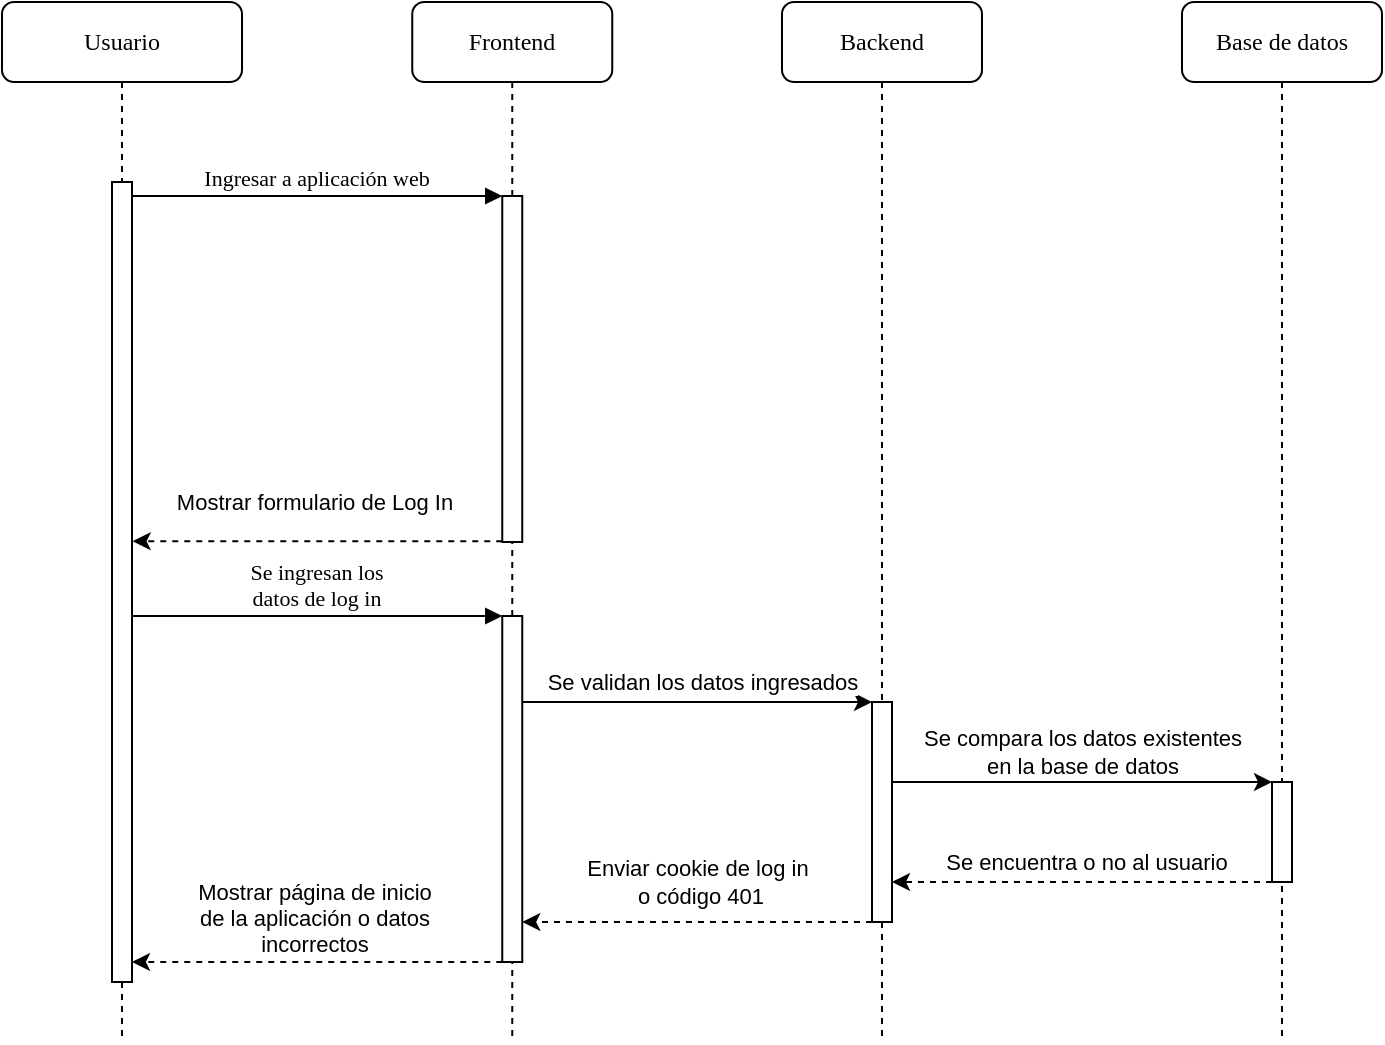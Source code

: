 <mxfile version="21.6.6" type="device">
  <diagram id="apCXUo-29JEw8KoYXHWt" name="Page-2">
    <mxGraphModel dx="1266" dy="-354" grid="1" gridSize="10" guides="1" tooltips="1" connect="1" arrows="1" fold="1" page="1" pageScale="1" pageWidth="850" pageHeight="1100" math="0" shadow="0">
      <root>
        <mxCell id="0" />
        <mxCell id="1" parent="0" />
        <mxCell id="Vo5iDvXB8LepjuiFoj2y-1" value="Backend" style="shape=umlLifeline;perimeter=lifelinePerimeter;whiteSpace=wrap;html=1;container=0;collapsible=0;recursiveResize=0;outlineConnect=0;rounded=1;shadow=0;comic=0;labelBackgroundColor=none;strokeWidth=1;fontFamily=Verdana;fontSize=12;align=center;" parent="1" vertex="1">
          <mxGeometry x="870" y="1300" width="100" height="520" as="geometry" />
        </mxCell>
        <mxCell id="Vo5iDvXB8LepjuiFoj2y-2" value="Base de datos" style="shape=umlLifeline;perimeter=lifelinePerimeter;whiteSpace=wrap;html=1;container=0;collapsible=0;recursiveResize=0;outlineConnect=0;rounded=1;shadow=0;comic=0;labelBackgroundColor=none;strokeWidth=1;fontFamily=Verdana;fontSize=12;align=center;" parent="1" vertex="1">
          <mxGeometry x="1070" y="1300" width="100" height="520" as="geometry" />
        </mxCell>
        <mxCell id="Vo5iDvXB8LepjuiFoj2y-3" value="Usuario" style="shape=umlLifeline;perimeter=lifelinePerimeter;whiteSpace=wrap;html=1;container=0;collapsible=0;recursiveResize=0;outlineConnect=0;rounded=1;shadow=0;comic=0;labelBackgroundColor=none;strokeWidth=1;fontFamily=Verdana;fontSize=12;align=center;" parent="1" vertex="1">
          <mxGeometry x="480" y="1300" width="120" height="520" as="geometry" />
        </mxCell>
        <mxCell id="Vo5iDvXB8LepjuiFoj2y-4" value="Frontend" style="shape=umlLifeline;perimeter=lifelinePerimeter;whiteSpace=wrap;html=1;container=0;collapsible=0;recursiveResize=0;outlineConnect=0;rounded=1;shadow=0;comic=0;labelBackgroundColor=none;strokeWidth=1;fontFamily=Verdana;fontSize=12;align=center;" parent="1" vertex="1">
          <mxGeometry x="685.13" y="1300" width="100" height="520" as="geometry" />
        </mxCell>
        <mxCell id="Vo5iDvXB8LepjuiFoj2y-5" value="" style="html=1;points=[];perimeter=orthogonalPerimeter;rounded=0;shadow=0;comic=0;labelBackgroundColor=none;strokeWidth=1;fontFamily=Verdana;fontSize=12;align=center;" parent="1" vertex="1">
          <mxGeometry x="535" y="1390" width="10" height="400" as="geometry" />
        </mxCell>
        <mxCell id="Vo5iDvXB8LepjuiFoj2y-14" value="Ingresar a aplicación web" style="html=1;verticalAlign=bottom;endArrow=block;entryX=0;entryY=0;labelBackgroundColor=none;fontFamily=Verdana;fontSize=11;edgeStyle=elbowEdgeStyle;elbow=vertical;" parent="1" target="Vo5iDvXB8LepjuiFoj2y-19" edge="1">
          <mxGeometry x="-0.006" relative="1" as="geometry">
            <mxPoint x="545" y="1397" as="sourcePoint" />
            <mxPoint as="offset" />
          </mxGeometry>
        </mxCell>
        <mxCell id="Vo5iDvXB8LepjuiFoj2y-17" style="edgeStyle=orthogonalEdgeStyle;rounded=0;orthogonalLoop=1;jettySize=auto;html=1;entryX=1.034;entryY=0.449;entryDx=0;entryDy=0;entryPerimeter=0;dashed=1;" parent="1" source="Vo5iDvXB8LepjuiFoj2y-19" target="Vo5iDvXB8LepjuiFoj2y-5" edge="1">
          <mxGeometry relative="1" as="geometry">
            <Array as="points">
              <mxPoint x="650" y="1570" />
            </Array>
            <mxPoint x="570" y="1570" as="targetPoint" />
          </mxGeometry>
        </mxCell>
        <mxCell id="Vo5iDvXB8LepjuiFoj2y-18" value="Mostrar formulario de Log In" style="edgeLabel;html=1;align=center;verticalAlign=middle;resizable=0;points=[];" parent="Vo5iDvXB8LepjuiFoj2y-17" vertex="1" connectable="0">
          <mxGeometry x="0.226" y="3" relative="1" as="geometry">
            <mxPoint x="19" y="-23" as="offset" />
          </mxGeometry>
        </mxCell>
        <mxCell id="Vo5iDvXB8LepjuiFoj2y-19" value="" style="html=1;points=[];perimeter=orthogonalPerimeter;rounded=0;shadow=0;comic=0;labelBackgroundColor=none;strokeWidth=1;fontFamily=Verdana;fontSize=12;align=center;" parent="1" vertex="1">
          <mxGeometry x="730.13" y="1397" width="10" height="173" as="geometry" />
        </mxCell>
        <mxCell id="Vo5iDvXB8LepjuiFoj2y-21" style="edgeStyle=orthogonalEdgeStyle;rounded=0;orthogonalLoop=1;jettySize=auto;html=1;" parent="1" source="Vo5iDvXB8LepjuiFoj2y-25" target="Vo5iDvXB8LepjuiFoj2y-28" edge="1">
          <mxGeometry relative="1" as="geometry">
            <Array as="points">
              <mxPoint x="1020" y="1690" />
              <mxPoint x="1020" y="1690" />
            </Array>
          </mxGeometry>
        </mxCell>
        <mxCell id="Vo5iDvXB8LepjuiFoj2y-22" value="Se compara los datos existentes&lt;br&gt;en la base de datos" style="edgeLabel;html=1;align=center;verticalAlign=middle;resizable=0;points=[];" parent="Vo5iDvXB8LepjuiFoj2y-21" vertex="1" connectable="0">
          <mxGeometry x="-0.063" relative="1" as="geometry">
            <mxPoint x="6" y="-15" as="offset" />
          </mxGeometry>
        </mxCell>
        <mxCell id="Vo5iDvXB8LepjuiFoj2y-23" style="edgeStyle=orthogonalEdgeStyle;rounded=0;orthogonalLoop=1;jettySize=auto;html=1;dashed=1;" parent="1" source="Vo5iDvXB8LepjuiFoj2y-25" target="Vo5iDvXB8LepjuiFoj2y-34" edge="1">
          <mxGeometry relative="1" as="geometry">
            <Array as="points">
              <mxPoint x="860" y="1760" />
              <mxPoint x="860" y="1760" />
            </Array>
          </mxGeometry>
        </mxCell>
        <mxCell id="Vo5iDvXB8LepjuiFoj2y-24" value="Enviar cookie de log in&amp;nbsp;&lt;br&gt;o código 401" style="edgeLabel;html=1;align=center;verticalAlign=middle;resizable=0;points=[];" parent="Vo5iDvXB8LepjuiFoj2y-23" vertex="1" connectable="0">
          <mxGeometry x="-0.018" y="1" relative="1" as="geometry">
            <mxPoint y="-21" as="offset" />
          </mxGeometry>
        </mxCell>
        <mxCell id="Vo5iDvXB8LepjuiFoj2y-25" value="" style="html=1;points=[];perimeter=orthogonalPerimeter;rounded=0;shadow=0;comic=0;labelBackgroundColor=none;strokeWidth=1;fontFamily=Verdana;fontSize=12;align=center;" parent="1" vertex="1">
          <mxGeometry x="915" y="1650" width="10" height="110" as="geometry" />
        </mxCell>
        <mxCell id="Vo5iDvXB8LepjuiFoj2y-26" style="edgeStyle=orthogonalEdgeStyle;rounded=0;orthogonalLoop=1;jettySize=auto;html=1;dashed=1;" parent="1" source="Vo5iDvXB8LepjuiFoj2y-28" target="Vo5iDvXB8LepjuiFoj2y-25" edge="1">
          <mxGeometry relative="1" as="geometry">
            <Array as="points">
              <mxPoint x="1070" y="1740" />
              <mxPoint x="1070" y="1740" />
            </Array>
          </mxGeometry>
        </mxCell>
        <mxCell id="Vo5iDvXB8LepjuiFoj2y-27" value="Se encuentra o no al usuario" style="edgeLabel;html=1;align=center;verticalAlign=middle;resizable=0;points=[];" parent="Vo5iDvXB8LepjuiFoj2y-26" vertex="1" connectable="0">
          <mxGeometry x="-0.021" y="3" relative="1" as="geometry">
            <mxPoint y="-13" as="offset" />
          </mxGeometry>
        </mxCell>
        <mxCell id="Vo5iDvXB8LepjuiFoj2y-28" value="" style="html=1;points=[];perimeter=orthogonalPerimeter;rounded=0;shadow=0;comic=0;labelBackgroundColor=none;strokeWidth=1;fontFamily=Verdana;fontSize=12;align=center;" parent="1" vertex="1">
          <mxGeometry x="1115" y="1690" width="10" height="50" as="geometry" />
        </mxCell>
        <mxCell id="Vo5iDvXB8LepjuiFoj2y-29" value="Se ingresan los&lt;br&gt;datos de log in" style="html=1;verticalAlign=bottom;endArrow=block;entryX=0;entryY=0;labelBackgroundColor=none;fontFamily=Verdana;fontSize=11;edgeStyle=elbowEdgeStyle;elbow=vertical;" parent="1" target="Vo5iDvXB8LepjuiFoj2y-34" edge="1">
          <mxGeometry x="-0.006" relative="1" as="geometry">
            <mxPoint x="545" y="1607" as="sourcePoint" />
            <mxPoint as="offset" />
          </mxGeometry>
        </mxCell>
        <mxCell id="Vo5iDvXB8LepjuiFoj2y-30" style="edgeStyle=orthogonalEdgeStyle;rounded=0;orthogonalLoop=1;jettySize=auto;html=1;" parent="1" source="Vo5iDvXB8LepjuiFoj2y-34" target="Vo5iDvXB8LepjuiFoj2y-25" edge="1">
          <mxGeometry relative="1" as="geometry">
            <Array as="points">
              <mxPoint x="830" y="1650" />
              <mxPoint x="830" y="1650" />
            </Array>
          </mxGeometry>
        </mxCell>
        <mxCell id="Vo5iDvXB8LepjuiFoj2y-31" value="Se validan los datos ingresados" style="edgeLabel;html=1;align=center;verticalAlign=middle;resizable=0;points=[];" parent="Vo5iDvXB8LepjuiFoj2y-30" vertex="1" connectable="0">
          <mxGeometry x="0.131" y="1" relative="1" as="geometry">
            <mxPoint x="-9" y="-9" as="offset" />
          </mxGeometry>
        </mxCell>
        <mxCell id="Vo5iDvXB8LepjuiFoj2y-32" style="edgeStyle=orthogonalEdgeStyle;rounded=0;orthogonalLoop=1;jettySize=auto;html=1;dashed=1;" parent="1" source="Vo5iDvXB8LepjuiFoj2y-34" edge="1">
          <mxGeometry relative="1" as="geometry">
            <Array as="points">
              <mxPoint x="650" y="1780" />
              <mxPoint x="650" y="1780" />
            </Array>
            <mxPoint x="545" y="1780" as="targetPoint" />
          </mxGeometry>
        </mxCell>
        <mxCell id="Vo5iDvXB8LepjuiFoj2y-33" value="Mostrar página de inicio&lt;br&gt;de la aplicación o datos&lt;br&gt;incorrectos" style="edgeLabel;html=1;align=center;verticalAlign=middle;resizable=0;points=[];" parent="Vo5iDvXB8LepjuiFoj2y-32" vertex="1" connectable="0">
          <mxGeometry x="0.226" y="3" relative="1" as="geometry">
            <mxPoint x="19" y="-25" as="offset" />
          </mxGeometry>
        </mxCell>
        <mxCell id="Vo5iDvXB8LepjuiFoj2y-34" value="" style="html=1;points=[];perimeter=orthogonalPerimeter;rounded=0;shadow=0;comic=0;labelBackgroundColor=none;strokeWidth=1;fontFamily=Verdana;fontSize=12;align=center;" parent="1" vertex="1">
          <mxGeometry x="730.13" y="1607" width="10" height="173" as="geometry" />
        </mxCell>
      </root>
    </mxGraphModel>
  </diagram>
</mxfile>
